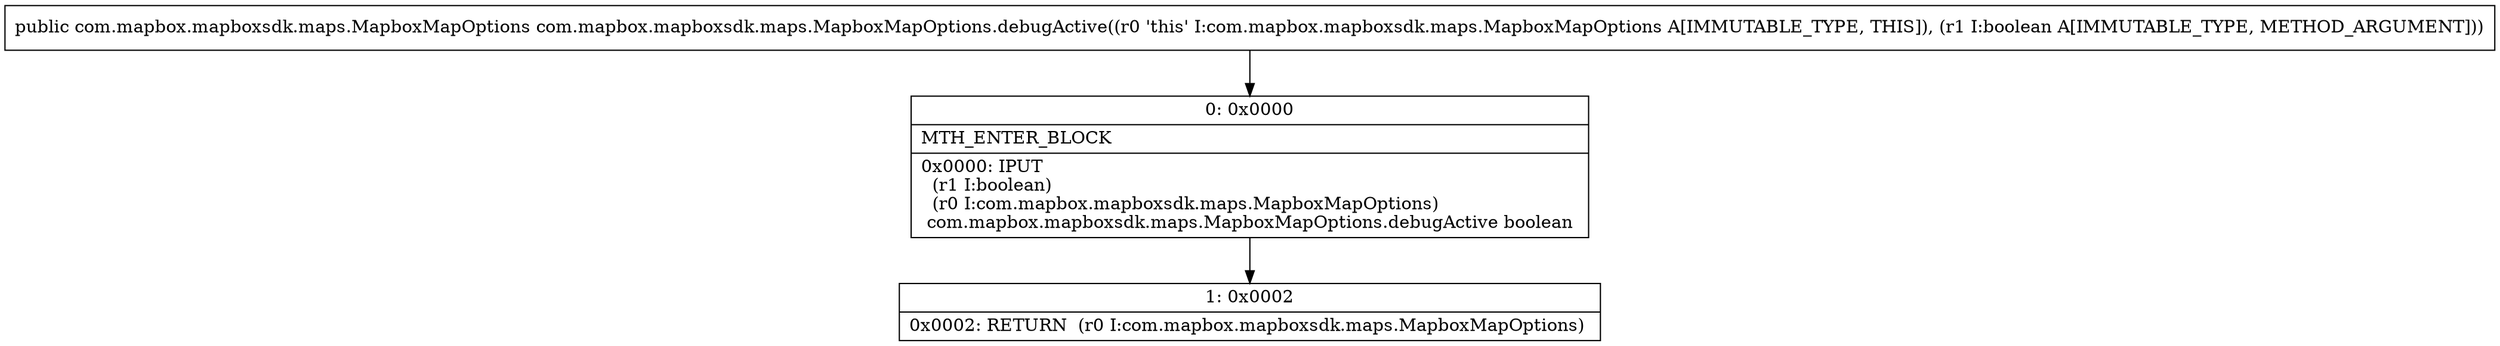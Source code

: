 digraph "CFG forcom.mapbox.mapboxsdk.maps.MapboxMapOptions.debugActive(Z)Lcom\/mapbox\/mapboxsdk\/maps\/MapboxMapOptions;" {
Node_0 [shape=record,label="{0\:\ 0x0000|MTH_ENTER_BLOCK\l|0x0000: IPUT  \l  (r1 I:boolean)\l  (r0 I:com.mapbox.mapboxsdk.maps.MapboxMapOptions)\l com.mapbox.mapboxsdk.maps.MapboxMapOptions.debugActive boolean \l}"];
Node_1 [shape=record,label="{1\:\ 0x0002|0x0002: RETURN  (r0 I:com.mapbox.mapboxsdk.maps.MapboxMapOptions) \l}"];
MethodNode[shape=record,label="{public com.mapbox.mapboxsdk.maps.MapboxMapOptions com.mapbox.mapboxsdk.maps.MapboxMapOptions.debugActive((r0 'this' I:com.mapbox.mapboxsdk.maps.MapboxMapOptions A[IMMUTABLE_TYPE, THIS]), (r1 I:boolean A[IMMUTABLE_TYPE, METHOD_ARGUMENT])) }"];
MethodNode -> Node_0;
Node_0 -> Node_1;
}

